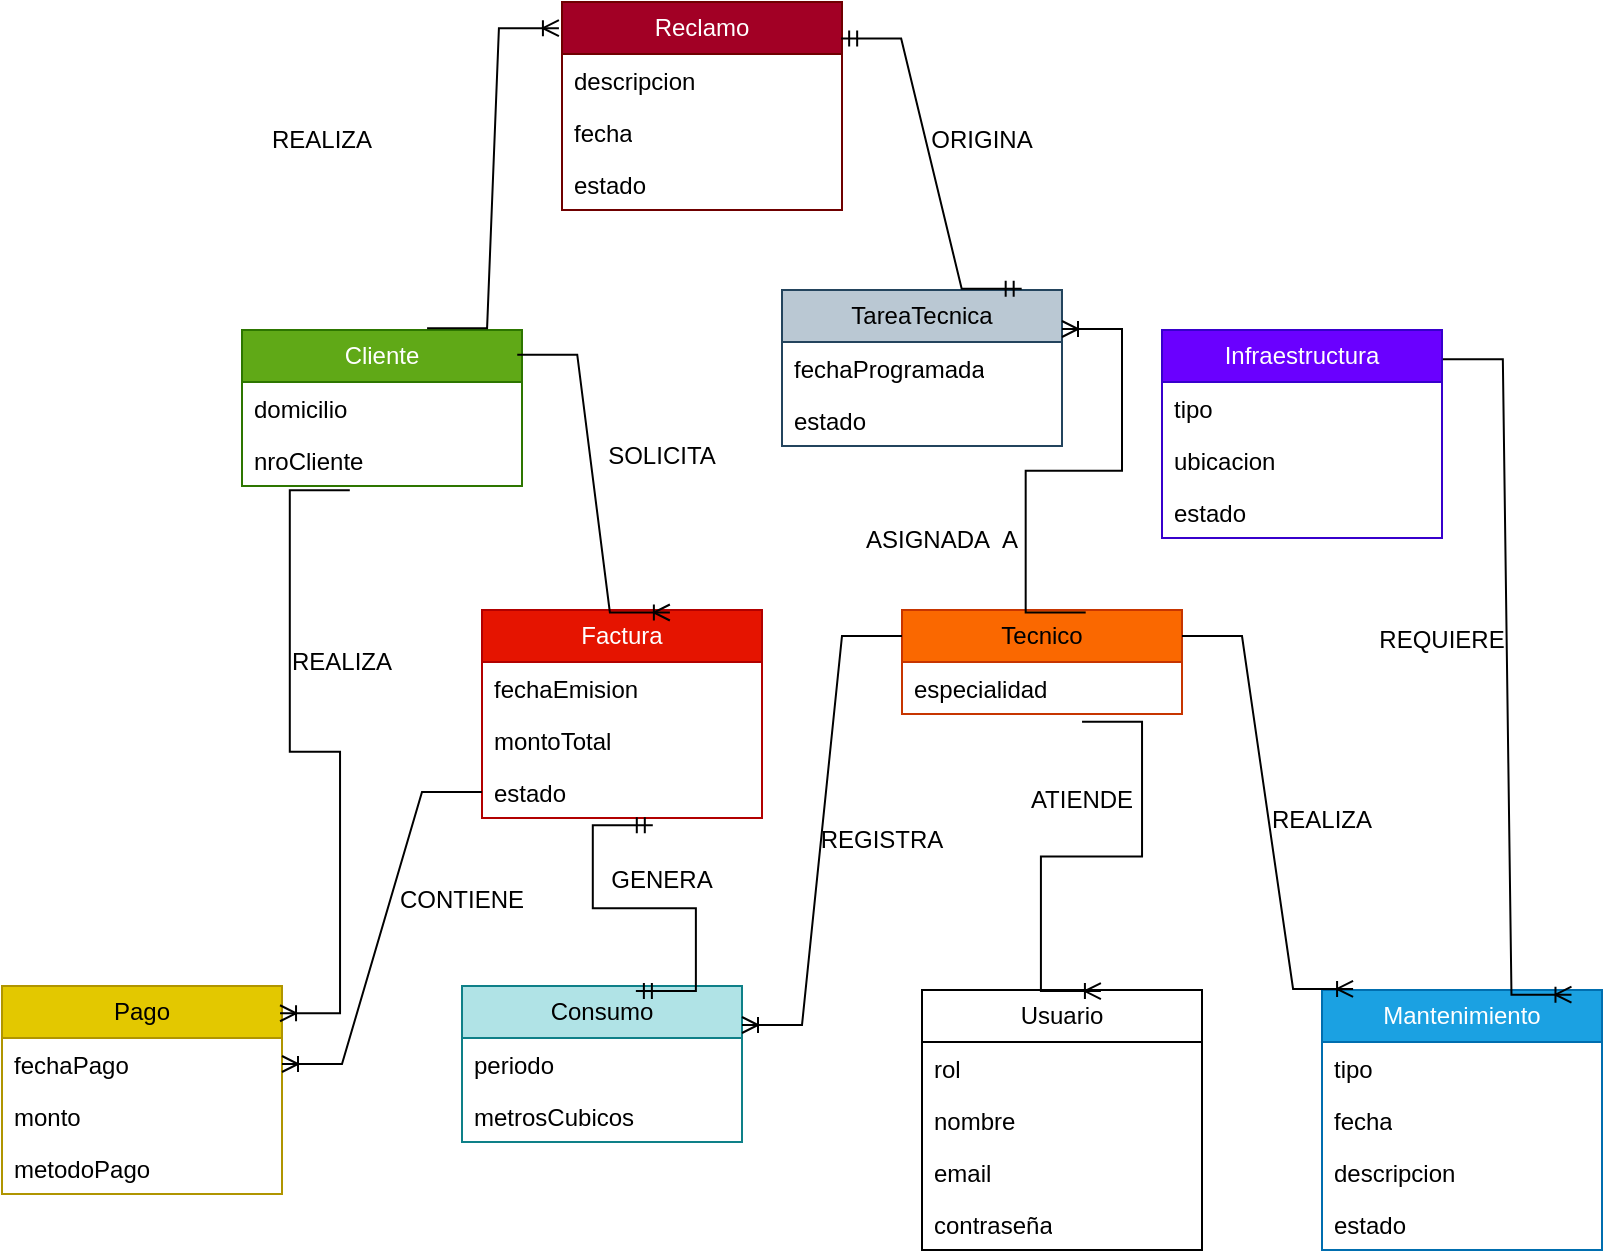 <mxfile version="27.0.9">
  <diagram name="Página-1" id="A2dudo4Y-QUmI9Blmnjn">
    <mxGraphModel dx="1226" dy="1807" grid="1" gridSize="10" guides="1" tooltips="1" connect="1" arrows="1" fold="1" page="1" pageScale="1" pageWidth="827" pageHeight="1169" math="0" shadow="0">
      <root>
        <mxCell id="0" />
        <mxCell id="1" parent="0" />
        <mxCell id="I7rtRnzq1JhM3u4NJbIi-1" value="Cliente" style="swimlane;fontStyle=0;childLayout=stackLayout;horizontal=1;startSize=26;fillColor=#60a917;horizontalStack=0;resizeParent=1;resizeParentMax=0;resizeLast=0;collapsible=1;marginBottom=0;whiteSpace=wrap;html=1;fontColor=#ffffff;strokeColor=#2D7600;" vertex="1" parent="1">
          <mxGeometry x="210" y="60" width="140" height="78" as="geometry" />
        </mxCell>
        <mxCell id="I7rtRnzq1JhM3u4NJbIi-2" value="domicilio" style="text;strokeColor=none;fillColor=none;align=left;verticalAlign=top;spacingLeft=4;spacingRight=4;overflow=hidden;rotatable=0;points=[[0,0.5],[1,0.5]];portConstraint=eastwest;whiteSpace=wrap;html=1;" vertex="1" parent="I7rtRnzq1JhM3u4NJbIi-1">
          <mxGeometry y="26" width="140" height="26" as="geometry" />
        </mxCell>
        <mxCell id="I7rtRnzq1JhM3u4NJbIi-3" value="nroCliente" style="text;strokeColor=none;fillColor=none;align=left;verticalAlign=top;spacingLeft=4;spacingRight=4;overflow=hidden;rotatable=0;points=[[0,0.5],[1,0.5]];portConstraint=eastwest;whiteSpace=wrap;html=1;" vertex="1" parent="I7rtRnzq1JhM3u4NJbIi-1">
          <mxGeometry y="52" width="140" height="26" as="geometry" />
        </mxCell>
        <mxCell id="I7rtRnzq1JhM3u4NJbIi-5" value="Reclamo" style="swimlane;fontStyle=0;childLayout=stackLayout;horizontal=1;startSize=26;fillColor=#a20025;horizontalStack=0;resizeParent=1;resizeParentMax=0;resizeLast=0;collapsible=1;marginBottom=0;whiteSpace=wrap;html=1;fontColor=#ffffff;strokeColor=#6F0000;" vertex="1" parent="1">
          <mxGeometry x="370" y="-104" width="140" height="104" as="geometry" />
        </mxCell>
        <mxCell id="I7rtRnzq1JhM3u4NJbIi-6" value="descripcion" style="text;strokeColor=none;fillColor=none;align=left;verticalAlign=top;spacingLeft=4;spacingRight=4;overflow=hidden;rotatable=0;points=[[0,0.5],[1,0.5]];portConstraint=eastwest;whiteSpace=wrap;html=1;" vertex="1" parent="I7rtRnzq1JhM3u4NJbIi-5">
          <mxGeometry y="26" width="140" height="26" as="geometry" />
        </mxCell>
        <mxCell id="I7rtRnzq1JhM3u4NJbIi-7" value="fecha" style="text;strokeColor=none;fillColor=none;align=left;verticalAlign=top;spacingLeft=4;spacingRight=4;overflow=hidden;rotatable=0;points=[[0,0.5],[1,0.5]];portConstraint=eastwest;whiteSpace=wrap;html=1;" vertex="1" parent="I7rtRnzq1JhM3u4NJbIi-5">
          <mxGeometry y="52" width="140" height="26" as="geometry" />
        </mxCell>
        <mxCell id="I7rtRnzq1JhM3u4NJbIi-8" value="estado" style="text;strokeColor=none;fillColor=none;align=left;verticalAlign=top;spacingLeft=4;spacingRight=4;overflow=hidden;rotatable=0;points=[[0,0.5],[1,0.5]];portConstraint=eastwest;whiteSpace=wrap;html=1;" vertex="1" parent="I7rtRnzq1JhM3u4NJbIi-5">
          <mxGeometry y="78" width="140" height="26" as="geometry" />
        </mxCell>
        <mxCell id="I7rtRnzq1JhM3u4NJbIi-9" value="Factura" style="swimlane;fontStyle=0;childLayout=stackLayout;horizontal=1;startSize=26;fillColor=#e51400;horizontalStack=0;resizeParent=1;resizeParentMax=0;resizeLast=0;collapsible=1;marginBottom=0;whiteSpace=wrap;html=1;fontColor=#ffffff;strokeColor=#B20000;" vertex="1" parent="1">
          <mxGeometry x="330" y="200" width="140" height="104" as="geometry" />
        </mxCell>
        <mxCell id="I7rtRnzq1JhM3u4NJbIi-10" value="fechaEmision" style="text;strokeColor=none;fillColor=none;align=left;verticalAlign=top;spacingLeft=4;spacingRight=4;overflow=hidden;rotatable=0;points=[[0,0.5],[1,0.5]];portConstraint=eastwest;whiteSpace=wrap;html=1;" vertex="1" parent="I7rtRnzq1JhM3u4NJbIi-9">
          <mxGeometry y="26" width="140" height="26" as="geometry" />
        </mxCell>
        <mxCell id="I7rtRnzq1JhM3u4NJbIi-11" value="montoTotal" style="text;strokeColor=none;fillColor=none;align=left;verticalAlign=top;spacingLeft=4;spacingRight=4;overflow=hidden;rotatable=0;points=[[0,0.5],[1,0.5]];portConstraint=eastwest;whiteSpace=wrap;html=1;" vertex="1" parent="I7rtRnzq1JhM3u4NJbIi-9">
          <mxGeometry y="52" width="140" height="26" as="geometry" />
        </mxCell>
        <mxCell id="I7rtRnzq1JhM3u4NJbIi-12" value="estado" style="text;strokeColor=none;fillColor=none;align=left;verticalAlign=top;spacingLeft=4;spacingRight=4;overflow=hidden;rotatable=0;points=[[0,0.5],[1,0.5]];portConstraint=eastwest;whiteSpace=wrap;html=1;" vertex="1" parent="I7rtRnzq1JhM3u4NJbIi-9">
          <mxGeometry y="78" width="140" height="26" as="geometry" />
        </mxCell>
        <mxCell id="I7rtRnzq1JhM3u4NJbIi-13" value="Pago" style="swimlane;fontStyle=0;childLayout=stackLayout;horizontal=1;startSize=26;fillColor=#e3c800;horizontalStack=0;resizeParent=1;resizeParentMax=0;resizeLast=0;collapsible=1;marginBottom=0;whiteSpace=wrap;html=1;fontColor=#000000;strokeColor=#B09500;" vertex="1" parent="1">
          <mxGeometry x="90" y="388" width="140" height="104" as="geometry" />
        </mxCell>
        <mxCell id="I7rtRnzq1JhM3u4NJbIi-14" value="fechaPago" style="text;strokeColor=none;fillColor=none;align=left;verticalAlign=top;spacingLeft=4;spacingRight=4;overflow=hidden;rotatable=0;points=[[0,0.5],[1,0.5]];portConstraint=eastwest;whiteSpace=wrap;html=1;" vertex="1" parent="I7rtRnzq1JhM3u4NJbIi-13">
          <mxGeometry y="26" width="140" height="26" as="geometry" />
        </mxCell>
        <mxCell id="I7rtRnzq1JhM3u4NJbIi-15" value="monto" style="text;strokeColor=none;fillColor=none;align=left;verticalAlign=top;spacingLeft=4;spacingRight=4;overflow=hidden;rotatable=0;points=[[0,0.5],[1,0.5]];portConstraint=eastwest;whiteSpace=wrap;html=1;" vertex="1" parent="I7rtRnzq1JhM3u4NJbIi-13">
          <mxGeometry y="52" width="140" height="26" as="geometry" />
        </mxCell>
        <mxCell id="I7rtRnzq1JhM3u4NJbIi-16" value="metodoPago" style="text;strokeColor=none;fillColor=none;align=left;verticalAlign=top;spacingLeft=4;spacingRight=4;overflow=hidden;rotatable=0;points=[[0,0.5],[1,0.5]];portConstraint=eastwest;whiteSpace=wrap;html=1;" vertex="1" parent="I7rtRnzq1JhM3u4NJbIi-13">
          <mxGeometry y="78" width="140" height="26" as="geometry" />
        </mxCell>
        <mxCell id="I7rtRnzq1JhM3u4NJbIi-17" value="Consumo" style="swimlane;fontStyle=0;childLayout=stackLayout;horizontal=1;startSize=26;fillColor=#b0e3e6;horizontalStack=0;resizeParent=1;resizeParentMax=0;resizeLast=0;collapsible=1;marginBottom=0;whiteSpace=wrap;html=1;strokeColor=#0e8088;" vertex="1" parent="1">
          <mxGeometry x="320" y="388" width="140" height="78" as="geometry" />
        </mxCell>
        <mxCell id="I7rtRnzq1JhM3u4NJbIi-18" value="periodo" style="text;strokeColor=none;fillColor=none;align=left;verticalAlign=top;spacingLeft=4;spacingRight=4;overflow=hidden;rotatable=0;points=[[0,0.5],[1,0.5]];portConstraint=eastwest;whiteSpace=wrap;html=1;" vertex="1" parent="I7rtRnzq1JhM3u4NJbIi-17">
          <mxGeometry y="26" width="140" height="26" as="geometry" />
        </mxCell>
        <mxCell id="I7rtRnzq1JhM3u4NJbIi-19" value="metrosCubicos" style="text;strokeColor=none;fillColor=none;align=left;verticalAlign=top;spacingLeft=4;spacingRight=4;overflow=hidden;rotatable=0;points=[[0,0.5],[1,0.5]];portConstraint=eastwest;whiteSpace=wrap;html=1;" vertex="1" parent="I7rtRnzq1JhM3u4NJbIi-17">
          <mxGeometry y="52" width="140" height="26" as="geometry" />
        </mxCell>
        <mxCell id="I7rtRnzq1JhM3u4NJbIi-21" value="Tecnico" style="swimlane;fontStyle=0;childLayout=stackLayout;horizontal=1;startSize=26;fillColor=#fa6800;horizontalStack=0;resizeParent=1;resizeParentMax=0;resizeLast=0;collapsible=1;marginBottom=0;whiteSpace=wrap;html=1;fontColor=#000000;strokeColor=#C73500;" vertex="1" parent="1">
          <mxGeometry x="540" y="200" width="140" height="52" as="geometry" />
        </mxCell>
        <mxCell id="I7rtRnzq1JhM3u4NJbIi-22" value="especialidad" style="text;strokeColor=none;fillColor=none;align=left;verticalAlign=top;spacingLeft=4;spacingRight=4;overflow=hidden;rotatable=0;points=[[0,0.5],[1,0.5]];portConstraint=eastwest;whiteSpace=wrap;html=1;" vertex="1" parent="I7rtRnzq1JhM3u4NJbIi-21">
          <mxGeometry y="26" width="140" height="26" as="geometry" />
        </mxCell>
        <mxCell id="I7rtRnzq1JhM3u4NJbIi-25" value="Usuario" style="swimlane;fontStyle=0;childLayout=stackLayout;horizontal=1;startSize=26;horizontalStack=0;resizeParent=1;resizeParentMax=0;resizeLast=0;collapsible=1;marginBottom=0;whiteSpace=wrap;html=1;" vertex="1" parent="1">
          <mxGeometry x="550" y="390" width="140" height="130" as="geometry" />
        </mxCell>
        <mxCell id="I7rtRnzq1JhM3u4NJbIi-26" value="rol" style="text;strokeColor=none;fillColor=none;align=left;verticalAlign=top;spacingLeft=4;spacingRight=4;overflow=hidden;rotatable=0;points=[[0,0.5],[1,0.5]];portConstraint=eastwest;whiteSpace=wrap;html=1;" vertex="1" parent="I7rtRnzq1JhM3u4NJbIi-25">
          <mxGeometry y="26" width="140" height="26" as="geometry" />
        </mxCell>
        <mxCell id="I7rtRnzq1JhM3u4NJbIi-27" value="nombre" style="text;strokeColor=none;fillColor=none;align=left;verticalAlign=top;spacingLeft=4;spacingRight=4;overflow=hidden;rotatable=0;points=[[0,0.5],[1,0.5]];portConstraint=eastwest;whiteSpace=wrap;html=1;" vertex="1" parent="I7rtRnzq1JhM3u4NJbIi-25">
          <mxGeometry y="52" width="140" height="26" as="geometry" />
        </mxCell>
        <mxCell id="I7rtRnzq1JhM3u4NJbIi-28" value="email" style="text;strokeColor=none;fillColor=none;align=left;verticalAlign=top;spacingLeft=4;spacingRight=4;overflow=hidden;rotatable=0;points=[[0,0.5],[1,0.5]];portConstraint=eastwest;whiteSpace=wrap;html=1;" vertex="1" parent="I7rtRnzq1JhM3u4NJbIi-25">
          <mxGeometry y="78" width="140" height="26" as="geometry" />
        </mxCell>
        <mxCell id="I7rtRnzq1JhM3u4NJbIi-29" value="contraseña" style="text;strokeColor=none;fillColor=none;align=left;verticalAlign=top;spacingLeft=4;spacingRight=4;overflow=hidden;rotatable=0;points=[[0,0.5],[1,0.5]];portConstraint=eastwest;whiteSpace=wrap;html=1;" vertex="1" parent="I7rtRnzq1JhM3u4NJbIi-25">
          <mxGeometry y="104" width="140" height="26" as="geometry" />
        </mxCell>
        <mxCell id="I7rtRnzq1JhM3u4NJbIi-30" value="Infraestructura" style="swimlane;fontStyle=0;childLayout=stackLayout;horizontal=1;startSize=26;fillColor=#6a00ff;horizontalStack=0;resizeParent=1;resizeParentMax=0;resizeLast=0;collapsible=1;marginBottom=0;whiteSpace=wrap;html=1;fontColor=#ffffff;strokeColor=#3700CC;" vertex="1" parent="1">
          <mxGeometry x="670" y="60" width="140" height="104" as="geometry" />
        </mxCell>
        <mxCell id="I7rtRnzq1JhM3u4NJbIi-31" value="tipo" style="text;strokeColor=none;fillColor=none;align=left;verticalAlign=top;spacingLeft=4;spacingRight=4;overflow=hidden;rotatable=0;points=[[0,0.5],[1,0.5]];portConstraint=eastwest;whiteSpace=wrap;html=1;" vertex="1" parent="I7rtRnzq1JhM3u4NJbIi-30">
          <mxGeometry y="26" width="140" height="26" as="geometry" />
        </mxCell>
        <mxCell id="I7rtRnzq1JhM3u4NJbIi-32" value="ubicacion" style="text;strokeColor=none;fillColor=none;align=left;verticalAlign=top;spacingLeft=4;spacingRight=4;overflow=hidden;rotatable=0;points=[[0,0.5],[1,0.5]];portConstraint=eastwest;whiteSpace=wrap;html=1;" vertex="1" parent="I7rtRnzq1JhM3u4NJbIi-30">
          <mxGeometry y="52" width="140" height="26" as="geometry" />
        </mxCell>
        <mxCell id="I7rtRnzq1JhM3u4NJbIi-33" value="estado" style="text;strokeColor=none;fillColor=none;align=left;verticalAlign=top;spacingLeft=4;spacingRight=4;overflow=hidden;rotatable=0;points=[[0,0.5],[1,0.5]];portConstraint=eastwest;whiteSpace=wrap;html=1;" vertex="1" parent="I7rtRnzq1JhM3u4NJbIi-30">
          <mxGeometry y="78" width="140" height="26" as="geometry" />
        </mxCell>
        <mxCell id="I7rtRnzq1JhM3u4NJbIi-34" value="Mantenimiento" style="swimlane;fontStyle=0;childLayout=stackLayout;horizontal=1;startSize=26;fillColor=#1ba1e2;horizontalStack=0;resizeParent=1;resizeParentMax=0;resizeLast=0;collapsible=1;marginBottom=0;whiteSpace=wrap;html=1;fontColor=#ffffff;strokeColor=#006EAF;" vertex="1" parent="1">
          <mxGeometry x="750" y="390" width="140" height="130" as="geometry" />
        </mxCell>
        <mxCell id="I7rtRnzq1JhM3u4NJbIi-35" value="tipo" style="text;strokeColor=none;fillColor=none;align=left;verticalAlign=top;spacingLeft=4;spacingRight=4;overflow=hidden;rotatable=0;points=[[0,0.5],[1,0.5]];portConstraint=eastwest;whiteSpace=wrap;html=1;" vertex="1" parent="I7rtRnzq1JhM3u4NJbIi-34">
          <mxGeometry y="26" width="140" height="26" as="geometry" />
        </mxCell>
        <mxCell id="I7rtRnzq1JhM3u4NJbIi-36" value="fecha" style="text;strokeColor=none;fillColor=none;align=left;verticalAlign=top;spacingLeft=4;spacingRight=4;overflow=hidden;rotatable=0;points=[[0,0.5],[1,0.5]];portConstraint=eastwest;whiteSpace=wrap;html=1;" vertex="1" parent="I7rtRnzq1JhM3u4NJbIi-34">
          <mxGeometry y="52" width="140" height="26" as="geometry" />
        </mxCell>
        <mxCell id="I7rtRnzq1JhM3u4NJbIi-37" value="descripcion" style="text;strokeColor=none;fillColor=none;align=left;verticalAlign=top;spacingLeft=4;spacingRight=4;overflow=hidden;rotatable=0;points=[[0,0.5],[1,0.5]];portConstraint=eastwest;whiteSpace=wrap;html=1;" vertex="1" parent="I7rtRnzq1JhM3u4NJbIi-34">
          <mxGeometry y="78" width="140" height="26" as="geometry" />
        </mxCell>
        <mxCell id="I7rtRnzq1JhM3u4NJbIi-38" value="estado" style="text;strokeColor=none;fillColor=none;align=left;verticalAlign=top;spacingLeft=4;spacingRight=4;overflow=hidden;rotatable=0;points=[[0,0.5],[1,0.5]];portConstraint=eastwest;whiteSpace=wrap;html=1;" vertex="1" parent="I7rtRnzq1JhM3u4NJbIi-34">
          <mxGeometry y="104" width="140" height="26" as="geometry" />
        </mxCell>
        <mxCell id="I7rtRnzq1JhM3u4NJbIi-40" value="" style="edgeStyle=entityRelationEdgeStyle;fontSize=12;html=1;endArrow=ERoneToMany;rounded=0;exitX=0.661;exitY=-0.011;exitDx=0;exitDy=0;exitPerimeter=0;entryX=-0.011;entryY=0.126;entryDx=0;entryDy=0;entryPerimeter=0;" edge="1" parent="1" source="I7rtRnzq1JhM3u4NJbIi-1" target="I7rtRnzq1JhM3u4NJbIi-5">
          <mxGeometry width="100" height="100" relative="1" as="geometry">
            <mxPoint x="460" y="380" as="sourcePoint" />
            <mxPoint x="560" y="280" as="targetPoint" />
          </mxGeometry>
        </mxCell>
        <mxCell id="I7rtRnzq1JhM3u4NJbIi-41" value="" style="edgeStyle=entityRelationEdgeStyle;fontSize=12;html=1;endArrow=ERoneToMany;rounded=0;exitX=0.983;exitY=0.158;exitDx=0;exitDy=0;exitPerimeter=0;entryX=0.671;entryY=0.012;entryDx=0;entryDy=0;entryPerimeter=0;" edge="1" parent="1" source="I7rtRnzq1JhM3u4NJbIi-1" target="I7rtRnzq1JhM3u4NJbIi-9">
          <mxGeometry width="100" height="100" relative="1" as="geometry">
            <mxPoint x="460" y="380" as="sourcePoint" />
            <mxPoint x="560" y="280" as="targetPoint" />
          </mxGeometry>
        </mxCell>
        <mxCell id="I7rtRnzq1JhM3u4NJbIi-42" value="" style="edgeStyle=entityRelationEdgeStyle;fontSize=12;html=1;endArrow=ERoneToMany;rounded=0;exitX=0.385;exitY=1.081;exitDx=0;exitDy=0;exitPerimeter=0;entryX=0.993;entryY=0.131;entryDx=0;entryDy=0;entryPerimeter=0;" edge="1" parent="1" source="I7rtRnzq1JhM3u4NJbIi-3" target="I7rtRnzq1JhM3u4NJbIi-13">
          <mxGeometry width="100" height="100" relative="1" as="geometry">
            <mxPoint x="460" y="380" as="sourcePoint" />
            <mxPoint x="560" y="280" as="targetPoint" />
          </mxGeometry>
        </mxCell>
        <mxCell id="I7rtRnzq1JhM3u4NJbIi-43" value="" style="edgeStyle=entityRelationEdgeStyle;fontSize=12;html=1;endArrow=ERoneToMany;rounded=0;entryX=1;entryY=0.5;entryDx=0;entryDy=0;" edge="1" parent="1" source="I7rtRnzq1JhM3u4NJbIi-12" target="I7rtRnzq1JhM3u4NJbIi-14">
          <mxGeometry width="100" height="100" relative="1" as="geometry">
            <mxPoint x="460" y="380" as="sourcePoint" />
            <mxPoint x="560" y="280" as="targetPoint" />
          </mxGeometry>
        </mxCell>
        <mxCell id="I7rtRnzq1JhM3u4NJbIi-45" value="" style="edgeStyle=entityRelationEdgeStyle;fontSize=12;html=1;endArrow=ERmandOne;startArrow=ERmandOne;rounded=0;exitX=0.621;exitY=0.032;exitDx=0;exitDy=0;exitPerimeter=0;entryX=0.61;entryY=1.14;entryDx=0;entryDy=0;entryPerimeter=0;" edge="1" parent="1" source="I7rtRnzq1JhM3u4NJbIi-17" target="I7rtRnzq1JhM3u4NJbIi-12">
          <mxGeometry width="100" height="100" relative="1" as="geometry">
            <mxPoint x="460" y="380" as="sourcePoint" />
            <mxPoint x="560" y="280" as="targetPoint" />
          </mxGeometry>
        </mxCell>
        <mxCell id="I7rtRnzq1JhM3u4NJbIi-46" value="" style="edgeStyle=entityRelationEdgeStyle;fontSize=12;html=1;endArrow=ERoneToMany;rounded=0;exitX=0;exitY=0.25;exitDx=0;exitDy=0;entryX=1;entryY=0.25;entryDx=0;entryDy=0;" edge="1" parent="1" source="I7rtRnzq1JhM3u4NJbIi-21" target="I7rtRnzq1JhM3u4NJbIi-17">
          <mxGeometry width="100" height="100" relative="1" as="geometry">
            <mxPoint x="460" y="380" as="sourcePoint" />
            <mxPoint x="560" y="280" as="targetPoint" />
          </mxGeometry>
        </mxCell>
        <mxCell id="I7rtRnzq1JhM3u4NJbIi-47" value="" style="edgeStyle=entityRelationEdgeStyle;fontSize=12;html=1;endArrow=ERoneToMany;rounded=0;exitX=0.643;exitY=1.149;exitDx=0;exitDy=0;exitPerimeter=0;entryX=0.639;entryY=0.004;entryDx=0;entryDy=0;entryPerimeter=0;" edge="1" parent="1" source="I7rtRnzq1JhM3u4NJbIi-22" target="I7rtRnzq1JhM3u4NJbIi-25">
          <mxGeometry width="100" height="100" relative="1" as="geometry">
            <mxPoint x="460" y="380" as="sourcePoint" />
            <mxPoint x="560" y="280" as="targetPoint" />
          </mxGeometry>
        </mxCell>
        <mxCell id="I7rtRnzq1JhM3u4NJbIi-48" value="" style="edgeStyle=entityRelationEdgeStyle;fontSize=12;html=1;endArrow=ERoneToMany;rounded=0;entryX=0.111;entryY=-0.004;entryDx=0;entryDy=0;entryPerimeter=0;exitX=1;exitY=0.25;exitDx=0;exitDy=0;" edge="1" parent="1" source="I7rtRnzq1JhM3u4NJbIi-21" target="I7rtRnzq1JhM3u4NJbIi-34">
          <mxGeometry width="100" height="100" relative="1" as="geometry">
            <mxPoint x="460" y="380" as="sourcePoint" />
            <mxPoint x="560" y="280" as="targetPoint" />
          </mxGeometry>
        </mxCell>
        <mxCell id="I7rtRnzq1JhM3u4NJbIi-49" value="" style="edgeStyle=entityRelationEdgeStyle;fontSize=12;html=1;endArrow=ERoneToMany;rounded=0;exitX=1.003;exitY=0.141;exitDx=0;exitDy=0;exitPerimeter=0;entryX=0.891;entryY=0.018;entryDx=0;entryDy=0;entryPerimeter=0;" edge="1" parent="1" source="I7rtRnzq1JhM3u4NJbIi-30" target="I7rtRnzq1JhM3u4NJbIi-34">
          <mxGeometry width="100" height="100" relative="1" as="geometry">
            <mxPoint x="460" y="380" as="sourcePoint" />
            <mxPoint x="560" y="280" as="targetPoint" />
          </mxGeometry>
        </mxCell>
        <mxCell id="I7rtRnzq1JhM3u4NJbIi-50" value="REALIZA" style="text;html=1;align=center;verticalAlign=middle;whiteSpace=wrap;rounded=0;" vertex="1" parent="1">
          <mxGeometry x="220" y="-50" width="60" height="30" as="geometry" />
        </mxCell>
        <mxCell id="I7rtRnzq1JhM3u4NJbIi-51" value="SOLICITA" style="text;html=1;align=center;verticalAlign=middle;whiteSpace=wrap;rounded=0;" vertex="1" parent="1">
          <mxGeometry x="390" y="108" width="60" height="30" as="geometry" />
        </mxCell>
        <mxCell id="I7rtRnzq1JhM3u4NJbIi-52" value="REALIZA" style="text;html=1;align=center;verticalAlign=middle;whiteSpace=wrap;rounded=0;" vertex="1" parent="1">
          <mxGeometry x="230" y="211" width="60" height="30" as="geometry" />
        </mxCell>
        <mxCell id="I7rtRnzq1JhM3u4NJbIi-53" value="CONTIENE" style="text;html=1;align=center;verticalAlign=middle;whiteSpace=wrap;rounded=0;" vertex="1" parent="1">
          <mxGeometry x="290" y="330" width="60" height="30" as="geometry" />
        </mxCell>
        <mxCell id="I7rtRnzq1JhM3u4NJbIi-54" value="GENERA" style="text;html=1;align=center;verticalAlign=middle;whiteSpace=wrap;rounded=0;" vertex="1" parent="1">
          <mxGeometry x="390" y="320" width="60" height="30" as="geometry" />
        </mxCell>
        <mxCell id="I7rtRnzq1JhM3u4NJbIi-55" value="REGISTRA" style="text;html=1;align=center;verticalAlign=middle;whiteSpace=wrap;rounded=0;" vertex="1" parent="1">
          <mxGeometry x="500" y="300" width="60" height="30" as="geometry" />
        </mxCell>
        <mxCell id="I7rtRnzq1JhM3u4NJbIi-56" value="ATIENDE" style="text;html=1;align=center;verticalAlign=middle;whiteSpace=wrap;rounded=0;" vertex="1" parent="1">
          <mxGeometry x="600" y="280" width="60" height="30" as="geometry" />
        </mxCell>
        <mxCell id="I7rtRnzq1JhM3u4NJbIi-57" value="REALIZA" style="text;html=1;align=center;verticalAlign=middle;whiteSpace=wrap;rounded=0;" vertex="1" parent="1">
          <mxGeometry x="720" y="290" width="60" height="30" as="geometry" />
        </mxCell>
        <mxCell id="I7rtRnzq1JhM3u4NJbIi-58" value="REQUIERE" style="text;html=1;align=center;verticalAlign=middle;whiteSpace=wrap;rounded=0;" vertex="1" parent="1">
          <mxGeometry x="780" y="200" width="60" height="30" as="geometry" />
        </mxCell>
        <mxCell id="I7rtRnzq1JhM3u4NJbIi-59" value="TareaTecnica" style="swimlane;fontStyle=0;childLayout=stackLayout;horizontal=1;startSize=26;fillColor=#bac8d3;horizontalStack=0;resizeParent=1;resizeParentMax=0;resizeLast=0;collapsible=1;marginBottom=0;whiteSpace=wrap;html=1;strokeColor=#23445d;" vertex="1" parent="1">
          <mxGeometry x="480" y="40" width="140" height="78" as="geometry" />
        </mxCell>
        <mxCell id="I7rtRnzq1JhM3u4NJbIi-60" value="fechaProgramada" style="text;strokeColor=none;fillColor=none;align=left;verticalAlign=top;spacingLeft=4;spacingRight=4;overflow=hidden;rotatable=0;points=[[0,0.5],[1,0.5]];portConstraint=eastwest;whiteSpace=wrap;html=1;" vertex="1" parent="I7rtRnzq1JhM3u4NJbIi-59">
          <mxGeometry y="26" width="140" height="26" as="geometry" />
        </mxCell>
        <mxCell id="I7rtRnzq1JhM3u4NJbIi-61" value="estado" style="text;strokeColor=none;fillColor=none;align=left;verticalAlign=top;spacingLeft=4;spacingRight=4;overflow=hidden;rotatable=0;points=[[0,0.5],[1,0.5]];portConstraint=eastwest;whiteSpace=wrap;html=1;" vertex="1" parent="I7rtRnzq1JhM3u4NJbIi-59">
          <mxGeometry y="52" width="140" height="26" as="geometry" />
        </mxCell>
        <mxCell id="I7rtRnzq1JhM3u4NJbIi-63" value="" style="edgeStyle=entityRelationEdgeStyle;fontSize=12;html=1;endArrow=ERmandOne;startArrow=ERmandOne;rounded=0;exitX=0.997;exitY=0.175;exitDx=0;exitDy=0;exitPerimeter=0;entryX=0.856;entryY=-0.008;entryDx=0;entryDy=0;entryPerimeter=0;" edge="1" parent="1" source="I7rtRnzq1JhM3u4NJbIi-5" target="I7rtRnzq1JhM3u4NJbIi-59">
          <mxGeometry width="100" height="100" relative="1" as="geometry">
            <mxPoint x="460" y="240" as="sourcePoint" />
            <mxPoint x="560" y="140" as="targetPoint" />
          </mxGeometry>
        </mxCell>
        <mxCell id="I7rtRnzq1JhM3u4NJbIi-64" value="" style="edgeStyle=entityRelationEdgeStyle;fontSize=12;html=1;endArrow=ERoneToMany;rounded=0;exitX=0.656;exitY=0.024;exitDx=0;exitDy=0;exitPerimeter=0;entryX=1;entryY=0.25;entryDx=0;entryDy=0;" edge="1" parent="1" source="I7rtRnzq1JhM3u4NJbIi-21" target="I7rtRnzq1JhM3u4NJbIi-59">
          <mxGeometry width="100" height="100" relative="1" as="geometry">
            <mxPoint x="460" y="240" as="sourcePoint" />
            <mxPoint x="560" y="140" as="targetPoint" />
          </mxGeometry>
        </mxCell>
        <mxCell id="I7rtRnzq1JhM3u4NJbIi-65" value="ORIGINA" style="text;html=1;align=center;verticalAlign=middle;whiteSpace=wrap;rounded=0;" vertex="1" parent="1">
          <mxGeometry x="550" y="-50" width="60" height="30" as="geometry" />
        </mxCell>
        <mxCell id="I7rtRnzq1JhM3u4NJbIi-66" value="ASIGNADA&amp;nbsp; A" style="text;html=1;align=center;verticalAlign=middle;whiteSpace=wrap;rounded=0;" vertex="1" parent="1">
          <mxGeometry x="520" y="150" width="80" height="30" as="geometry" />
        </mxCell>
      </root>
    </mxGraphModel>
  </diagram>
</mxfile>
